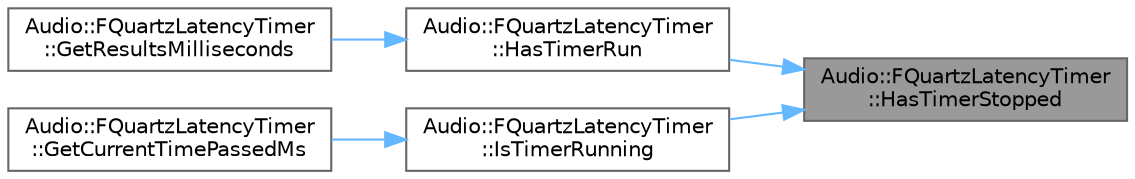 digraph "Audio::FQuartzLatencyTimer::HasTimerStopped"
{
 // INTERACTIVE_SVG=YES
 // LATEX_PDF_SIZE
  bgcolor="transparent";
  edge [fontname=Helvetica,fontsize=10,labelfontname=Helvetica,labelfontsize=10];
  node [fontname=Helvetica,fontsize=10,shape=box,height=0.2,width=0.4];
  rankdir="RL";
  Node1 [id="Node000001",label="Audio::FQuartzLatencyTimer\l::HasTimerStopped",height=0.2,width=0.4,color="gray40", fillcolor="grey60", style="filled", fontcolor="black",tooltip=" "];
  Node1 -> Node2 [id="edge1_Node000001_Node000002",dir="back",color="steelblue1",style="solid",tooltip=" "];
  Node2 [id="Node000002",label="Audio::FQuartzLatencyTimer\l::HasTimerRun",height=0.2,width=0.4,color="grey40", fillcolor="white", style="filled",URL="$d2/dd2/classAudio_1_1FQuartzLatencyTimer.html#a96cc9b077ce4b51c11565053ea52325f",tooltip=" "];
  Node2 -> Node3 [id="edge2_Node000002_Node000003",dir="back",color="steelblue1",style="solid",tooltip=" "];
  Node3 [id="Node000003",label="Audio::FQuartzLatencyTimer\l::GetResultsMilliseconds",height=0.2,width=0.4,color="grey40", fillcolor="white", style="filled",URL="$d2/dd2/classAudio_1_1FQuartzLatencyTimer.html#aa8f3fd93bb2b396e0fa38b086ce0c30b",tooltip=" "];
  Node1 -> Node4 [id="edge3_Node000001_Node000004",dir="back",color="steelblue1",style="solid",tooltip=" "];
  Node4 [id="Node000004",label="Audio::FQuartzLatencyTimer\l::IsTimerRunning",height=0.2,width=0.4,color="grey40", fillcolor="white", style="filled",URL="$d2/dd2/classAudio_1_1FQuartzLatencyTimer.html#a273944dbddcf43884683f492c683974f",tooltip=" "];
  Node4 -> Node5 [id="edge4_Node000004_Node000005",dir="back",color="steelblue1",style="solid",tooltip=" "];
  Node5 [id="Node000005",label="Audio::FQuartzLatencyTimer\l::GetCurrentTimePassedMs",height=0.2,width=0.4,color="grey40", fillcolor="white", style="filled",URL="$d2/dd2/classAudio_1_1FQuartzLatencyTimer.html#a34ffd877c06288c5cb3c3b54a6163123",tooltip=" "];
}

